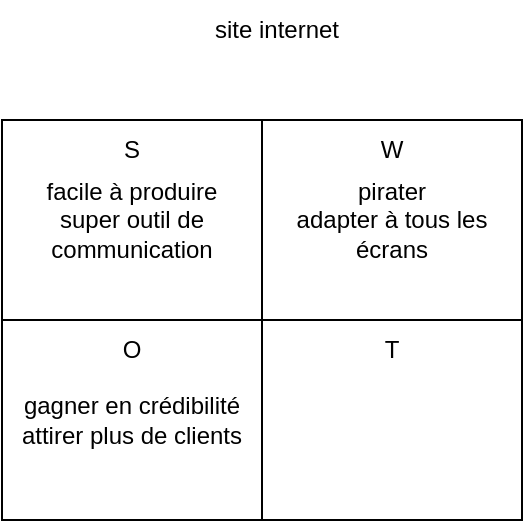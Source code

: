 <mxfile>
    <diagram id="0hZqn76g0k8V0iMMFk-0" name="Page-1">
        <mxGraphModel dx="756" dy="305" grid="1" gridSize="10" guides="1" tooltips="1" connect="1" arrows="1" fold="1" page="1" pageScale="1" pageWidth="850" pageHeight="1100" math="0" shadow="0">
            <root>
                <mxCell id="0"/>
                <mxCell id="1" parent="0"/>
                <mxCell id="2" value="facile à produire&lt;br&gt;super outil de communication" style="rounded=0;whiteSpace=wrap;html=1;" vertex="1" parent="1">
                    <mxGeometry x="220" y="90" width="130" height="100" as="geometry"/>
                </mxCell>
                <mxCell id="3" value="pirater&lt;br&gt;adapter à tous les écrans" style="rounded=0;whiteSpace=wrap;html=1;" vertex="1" parent="1">
                    <mxGeometry x="350" y="90" width="130" height="100" as="geometry"/>
                </mxCell>
                <mxCell id="4" value="gagner en crédibilité&lt;br&gt;attirer plus de clients" style="rounded=0;whiteSpace=wrap;html=1;" vertex="1" parent="1">
                    <mxGeometry x="220" y="190" width="130" height="100" as="geometry"/>
                </mxCell>
                <mxCell id="5" value="" style="rounded=0;whiteSpace=wrap;html=1;" vertex="1" parent="1">
                    <mxGeometry x="350" y="190" width="130" height="100" as="geometry"/>
                </mxCell>
                <mxCell id="6" value="S" style="text;html=1;strokeColor=none;fillColor=none;align=center;verticalAlign=middle;whiteSpace=wrap;rounded=0;" vertex="1" parent="1">
                    <mxGeometry x="255" y="90" width="60" height="30" as="geometry"/>
                </mxCell>
                <mxCell id="7" value="O" style="text;html=1;strokeColor=none;fillColor=none;align=center;verticalAlign=middle;whiteSpace=wrap;rounded=0;" vertex="1" parent="1">
                    <mxGeometry x="255" y="190" width="60" height="30" as="geometry"/>
                </mxCell>
                <mxCell id="8" value="W" style="text;html=1;strokeColor=none;fillColor=none;align=center;verticalAlign=middle;whiteSpace=wrap;rounded=0;" vertex="1" parent="1">
                    <mxGeometry x="385" y="90" width="60" height="30" as="geometry"/>
                </mxCell>
                <mxCell id="9" value="T" style="text;html=1;strokeColor=none;fillColor=none;align=center;verticalAlign=middle;whiteSpace=wrap;rounded=0;" vertex="1" parent="1">
                    <mxGeometry x="385" y="190" width="60" height="30" as="geometry"/>
                </mxCell>
                <mxCell id="10" value="site internet" style="text;html=1;strokeColor=none;fillColor=none;align=center;verticalAlign=middle;whiteSpace=wrap;rounded=0;" vertex="1" parent="1">
                    <mxGeometry x="290" y="30" width="135" height="30" as="geometry"/>
                </mxCell>
            </root>
        </mxGraphModel>
    </diagram>
</mxfile>